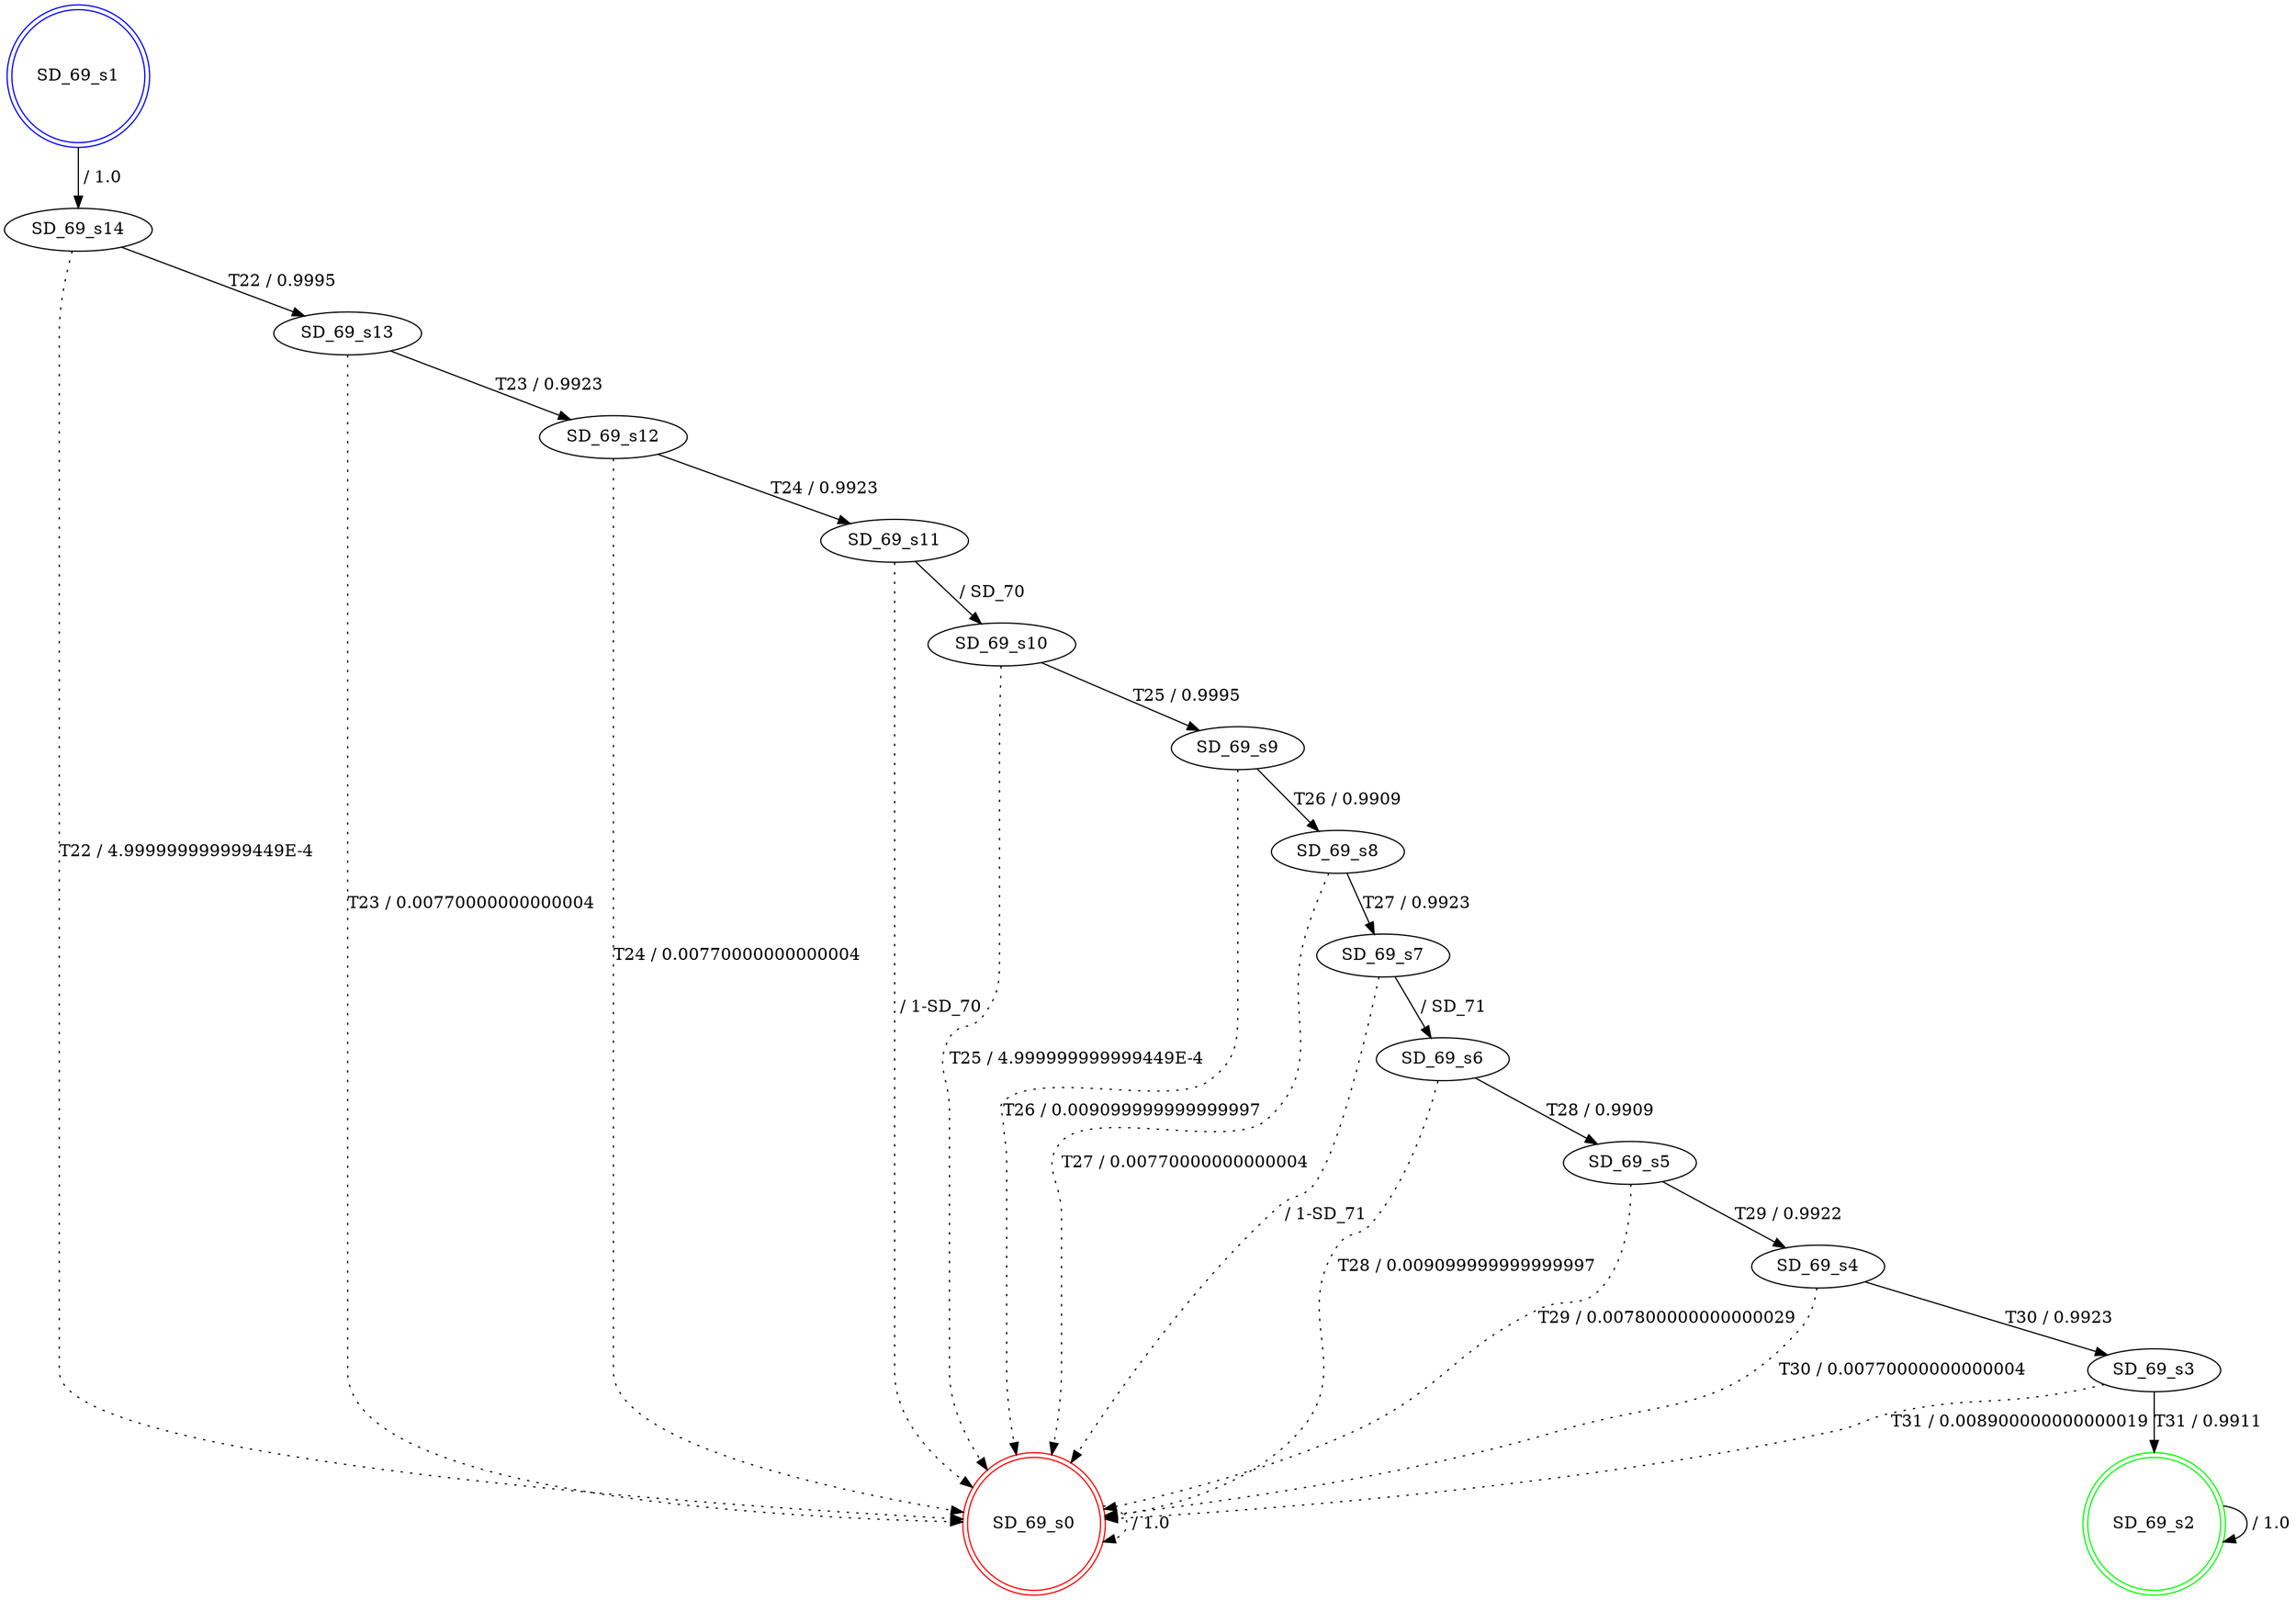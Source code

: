 digraph graphname {
SD_69_s0 [label="SD_69_s0",color=red,shape=doublecircle ];
SD_69_s1 [label="SD_69_s1",color=blue,shape=doublecircle ];
SD_69_s2 [label="SD_69_s2",color=green,shape=doublecircle ];
SD_69_s3 [label="SD_69_s3" ];
SD_69_s4 [label="SD_69_s4" ];
SD_69_s5 [label="SD_69_s5" ];
SD_69_s6 [label="SD_69_s6" ];
SD_69_s7 [label="SD_69_s7" ];
SD_69_s8 [label="SD_69_s8" ];
SD_69_s9 [label="SD_69_s9" ];
SD_69_s10 [label="SD_69_s10" ];
SD_69_s11 [label="SD_69_s11" ];
SD_69_s12 [label="SD_69_s12" ];
SD_69_s13 [label="SD_69_s13" ];
SD_69_s14 [label="SD_69_s14" ];
SD_69_s0 -> SD_69_s0 [label=" / 1.0", style=dotted];
SD_69_s1 -> SD_69_s14 [label=" / 1.0"];
SD_69_s2 -> SD_69_s2 [label=" / 1.0"];
SD_69_s3 -> SD_69_s2 [label="T31 / 0.9911"];
SD_69_s3 -> SD_69_s0 [label="T31 / 0.008900000000000019", style=dotted];
SD_69_s4 -> SD_69_s3 [label="T30 / 0.9923"];
SD_69_s4 -> SD_69_s0 [label="T30 / 0.00770000000000004", style=dotted];
SD_69_s5 -> SD_69_s4 [label="T29 / 0.9922"];
SD_69_s5 -> SD_69_s0 [label="T29 / 0.007800000000000029", style=dotted];
SD_69_s6 -> SD_69_s5 [label="T28 / 0.9909"];
SD_69_s6 -> SD_69_s0 [label="T28 / 0.009099999999999997", style=dotted];
SD_69_s7 -> SD_69_s6 [label=" / SD_71"];
SD_69_s7 -> SD_69_s0 [label=" / 1-SD_71", style=dotted];
SD_69_s8 -> SD_69_s7 [label="T27 / 0.9923"];
SD_69_s8 -> SD_69_s0 [label="T27 / 0.00770000000000004", style=dotted];
SD_69_s9 -> SD_69_s8 [label="T26 / 0.9909"];
SD_69_s9 -> SD_69_s0 [label="T26 / 0.009099999999999997", style=dotted];
SD_69_s10 -> SD_69_s9 [label="T25 / 0.9995"];
SD_69_s10 -> SD_69_s0 [label="T25 / 4.999999999999449E-4", style=dotted];
SD_69_s11 -> SD_69_s10 [label=" / SD_70"];
SD_69_s11 -> SD_69_s0 [label=" / 1-SD_70", style=dotted];
SD_69_s12 -> SD_69_s11 [label="T24 / 0.9923"];
SD_69_s12 -> SD_69_s0 [label="T24 / 0.00770000000000004", style=dotted];
SD_69_s13 -> SD_69_s12 [label="T23 / 0.9923"];
SD_69_s13 -> SD_69_s0 [label="T23 / 0.00770000000000004", style=dotted];
SD_69_s14 -> SD_69_s13 [label="T22 / 0.9995"];
SD_69_s14 -> SD_69_s0 [label="T22 / 4.999999999999449E-4", style=dotted];
}
